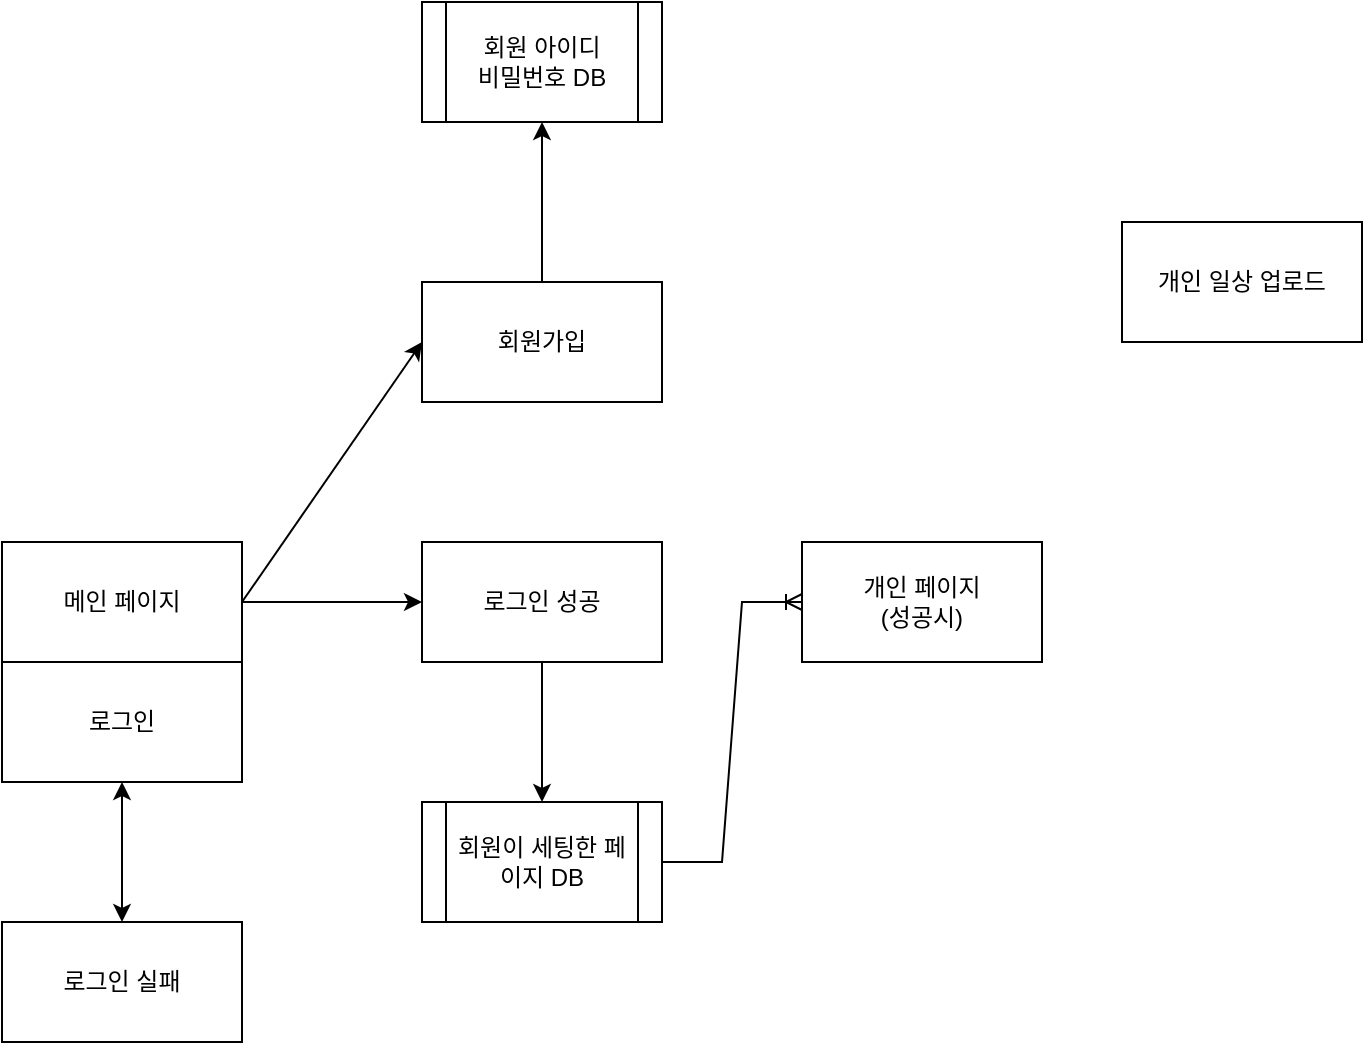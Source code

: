 <mxfile version="20.2.8" type="device"><diagram name="Page-1" id="e56a1550-8fbb-45ad-956c-1786394a9013"><mxGraphModel dx="1038" dy="579" grid="1" gridSize="10" guides="1" tooltips="1" connect="1" arrows="1" fold="1" page="1" pageScale="1" pageWidth="1100" pageHeight="850" background="none" math="0" shadow="0"><root><mxCell id="0"/><mxCell id="1" parent="0"/><mxCell id="kNDf1cU8gbYXv63wI2Q3-1" value="메인 페이지" style="rounded=0;whiteSpace=wrap;html=1;" vertex="1" parent="1"><mxGeometry x="20" y="460" width="120" height="60" as="geometry"/></mxCell><mxCell id="kNDf1cU8gbYXv63wI2Q3-2" value="회원가입" style="rounded=0;whiteSpace=wrap;html=1;" vertex="1" parent="1"><mxGeometry x="230" y="330" width="120" height="60" as="geometry"/></mxCell><mxCell id="kNDf1cU8gbYXv63wI2Q3-3" value="로그인" style="rounded=0;whiteSpace=wrap;html=1;" vertex="1" parent="1"><mxGeometry x="20" y="520" width="120" height="60" as="geometry"/></mxCell><mxCell id="kNDf1cU8gbYXv63wI2Q3-4" value="로그인 성공" style="rounded=0;whiteSpace=wrap;html=1;" vertex="1" parent="1"><mxGeometry x="230" y="460" width="120" height="60" as="geometry"/></mxCell><mxCell id="kNDf1cU8gbYXv63wI2Q3-5" value="로그인 실패" style="rounded=0;whiteSpace=wrap;html=1;" vertex="1" parent="1"><mxGeometry x="20" y="650" width="120" height="60" as="geometry"/></mxCell><mxCell id="kNDf1cU8gbYXv63wI2Q3-9" value="" style="endArrow=classic;startArrow=classic;html=1;rounded=0;entryX=0.5;entryY=1;entryDx=0;entryDy=0;exitX=0.5;exitY=0;exitDx=0;exitDy=0;" edge="1" parent="1" source="kNDf1cU8gbYXv63wI2Q3-5" target="kNDf1cU8gbYXv63wI2Q3-3"><mxGeometry width="50" height="50" relative="1" as="geometry"><mxPoint x="150" y="500" as="sourcePoint"/><mxPoint x="210" y="500" as="targetPoint"/><Array as="points"/></mxGeometry></mxCell><mxCell id="kNDf1cU8gbYXv63wI2Q3-11" value="" style="endArrow=classic;html=1;rounded=0;entryX=0;entryY=0.5;entryDx=0;entryDy=0;exitX=1;exitY=0.5;exitDx=0;exitDy=0;" edge="1" parent="1" source="kNDf1cU8gbYXv63wI2Q3-1" target="kNDf1cU8gbYXv63wI2Q3-4"><mxGeometry width="50" height="50" relative="1" as="geometry"><mxPoint x="350" y="490" as="sourcePoint"/><mxPoint x="370" y="440" as="targetPoint"/></mxGeometry></mxCell><mxCell id="kNDf1cU8gbYXv63wI2Q3-13" value="회원 아이디&lt;br&gt;비밀번호 DB" style="shape=process;whiteSpace=wrap;html=1;backgroundOutline=1;" vertex="1" parent="1"><mxGeometry x="230" y="190" width="120" height="60" as="geometry"/></mxCell><mxCell id="kNDf1cU8gbYXv63wI2Q3-14" value="" style="endArrow=classic;html=1;rounded=0;exitX=0.5;exitY=0;exitDx=0;exitDy=0;entryX=0.5;entryY=1;entryDx=0;entryDy=0;" edge="1" parent="1" source="kNDf1cU8gbYXv63wI2Q3-2" target="kNDf1cU8gbYXv63wI2Q3-13"><mxGeometry width="50" height="50" relative="1" as="geometry"><mxPoint x="500" y="510" as="sourcePoint"/><mxPoint x="550" y="460" as="targetPoint"/><Array as="points"/></mxGeometry></mxCell><mxCell id="kNDf1cU8gbYXv63wI2Q3-17" value="" style="endArrow=classic;html=1;rounded=0;entryX=0;entryY=0.5;entryDx=0;entryDy=0;" edge="1" parent="1" target="kNDf1cU8gbYXv63wI2Q3-2"><mxGeometry width="50" height="50" relative="1" as="geometry"><mxPoint x="140" y="490" as="sourcePoint"/><mxPoint x="190" y="440" as="targetPoint"/></mxGeometry></mxCell><mxCell id="kNDf1cU8gbYXv63wI2Q3-18" value="회원이 세팅한 페이지&amp;nbsp;DB" style="shape=process;whiteSpace=wrap;html=1;backgroundOutline=1;" vertex="1" parent="1"><mxGeometry x="230" y="590" width="120" height="60" as="geometry"/></mxCell><mxCell id="kNDf1cU8gbYXv63wI2Q3-19" value="개인 페이지&lt;br&gt;(성공시)" style="rounded=0;whiteSpace=wrap;html=1;" vertex="1" parent="1"><mxGeometry x="420" y="460" width="120" height="60" as="geometry"/></mxCell><mxCell id="kNDf1cU8gbYXv63wI2Q3-20" value="" style="endArrow=classic;html=1;rounded=0;entryX=0.5;entryY=0;entryDx=0;entryDy=0;" edge="1" parent="1" target="kNDf1cU8gbYXv63wI2Q3-18"><mxGeometry width="50" height="50" relative="1" as="geometry"><mxPoint x="290" y="520" as="sourcePoint"/><mxPoint x="340" y="470" as="targetPoint"/></mxGeometry></mxCell><mxCell id="kNDf1cU8gbYXv63wI2Q3-21" value="" style="edgeStyle=entityRelationEdgeStyle;fontSize=12;html=1;endArrow=ERoneToMany;rounded=0;entryX=0;entryY=0.5;entryDx=0;entryDy=0;" edge="1" parent="1" target="kNDf1cU8gbYXv63wI2Q3-19"><mxGeometry width="100" height="100" relative="1" as="geometry"><mxPoint x="350" y="620" as="sourcePoint"/><mxPoint x="460" y="620" as="targetPoint"/></mxGeometry></mxCell><mxCell id="kNDf1cU8gbYXv63wI2Q3-22" value="개인 일상 업로드" style="rounded=0;whiteSpace=wrap;html=1;" vertex="1" parent="1"><mxGeometry x="580" y="300" width="120" height="60" as="geometry"/></mxCell></root></mxGraphModel></diagram></mxfile>